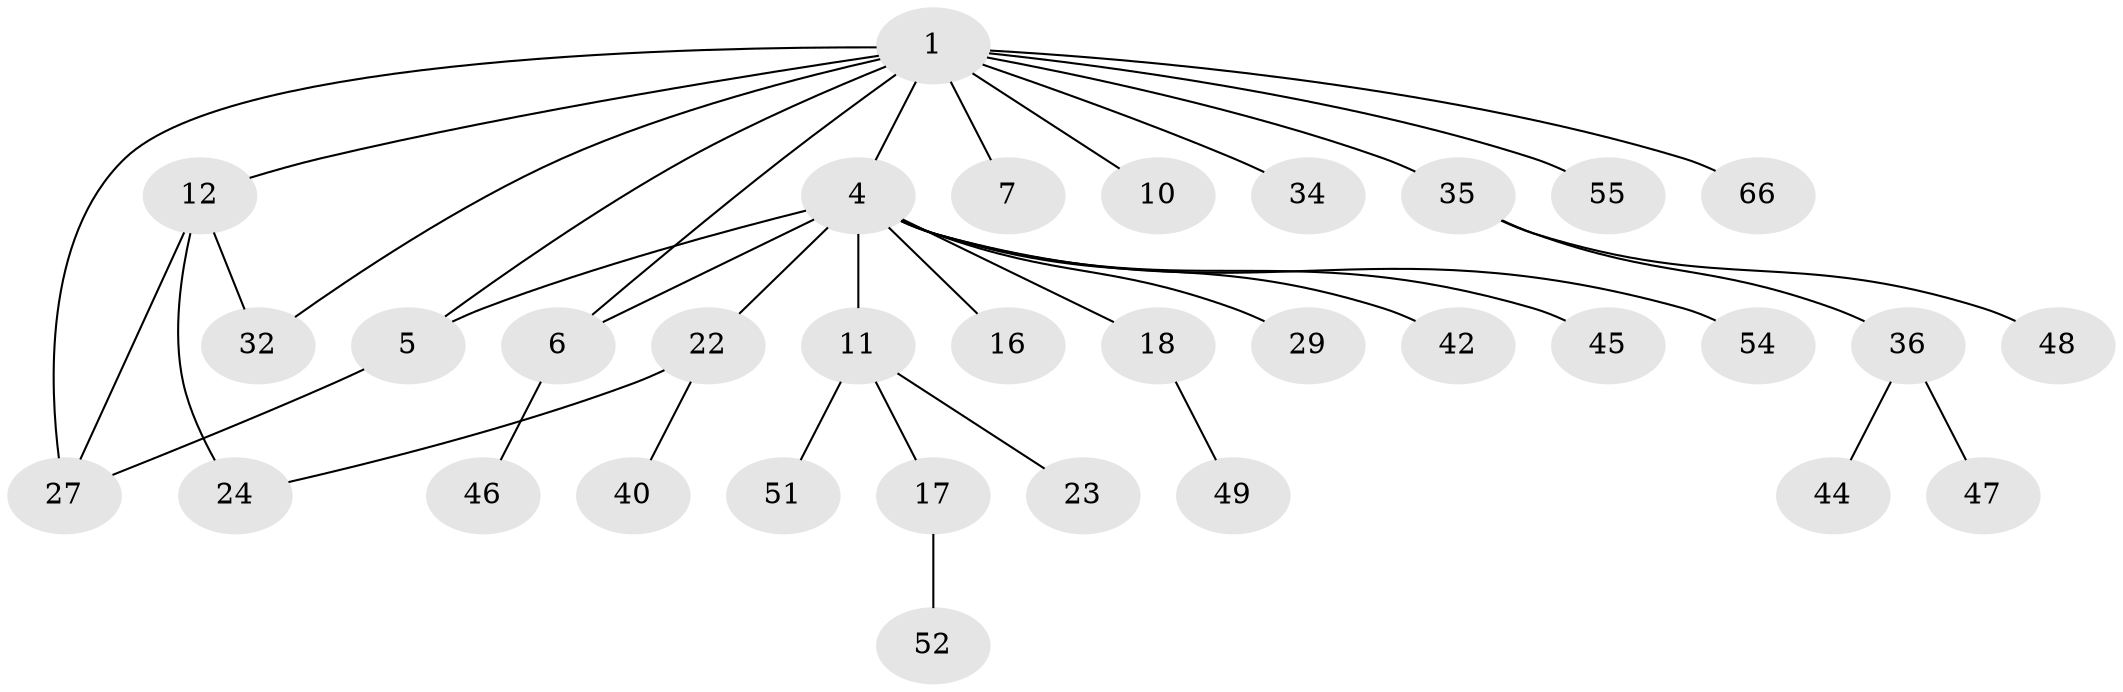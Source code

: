 // original degree distribution, {4: 0.09090909090909091, 6: 0.030303030303030304, 3: 0.13636363636363635, 1: 0.3787878787878788, 2: 0.3333333333333333, 5: 0.030303030303030304}
// Generated by graph-tools (version 1.1) at 2025/13/03/09/25 04:13:28]
// undirected, 33 vertices, 38 edges
graph export_dot {
graph [start="1"]
  node [color=gray90,style=filled];
  1 [super="+2+3"];
  4 [super="+9"];
  5 [super="+8+33"];
  6 [super="+19+28"];
  7;
  10;
  11;
  12 [super="+15+64+13"];
  16;
  17 [super="+20"];
  18 [super="+30"];
  22;
  23 [super="+31"];
  24 [super="+59"];
  27 [super="+38"];
  29;
  32;
  34;
  35;
  36 [super="+37+62"];
  40;
  42;
  44;
  45;
  46 [super="+60"];
  47;
  48;
  49;
  51 [super="+56"];
  52;
  54;
  55;
  66;
  1 -- 55;
  1 -- 66;
  1 -- 12;
  1 -- 6;
  1 -- 7;
  1 -- 32;
  1 -- 34;
  1 -- 35;
  1 -- 4;
  1 -- 5;
  1 -- 10;
  1 -- 27;
  4 -- 11;
  4 -- 29;
  4 -- 42;
  4 -- 45;
  4 -- 16;
  4 -- 18;
  4 -- 54;
  4 -- 22;
  4 -- 5;
  4 -- 6;
  5 -- 27;
  6 -- 46;
  11 -- 17;
  11 -- 23;
  11 -- 51;
  12 -- 27;
  12 -- 24;
  12 -- 32;
  17 -- 52;
  18 -- 49;
  22 -- 40;
  22 -- 24;
  35 -- 36;
  35 -- 48;
  36 -- 44;
  36 -- 47;
}
